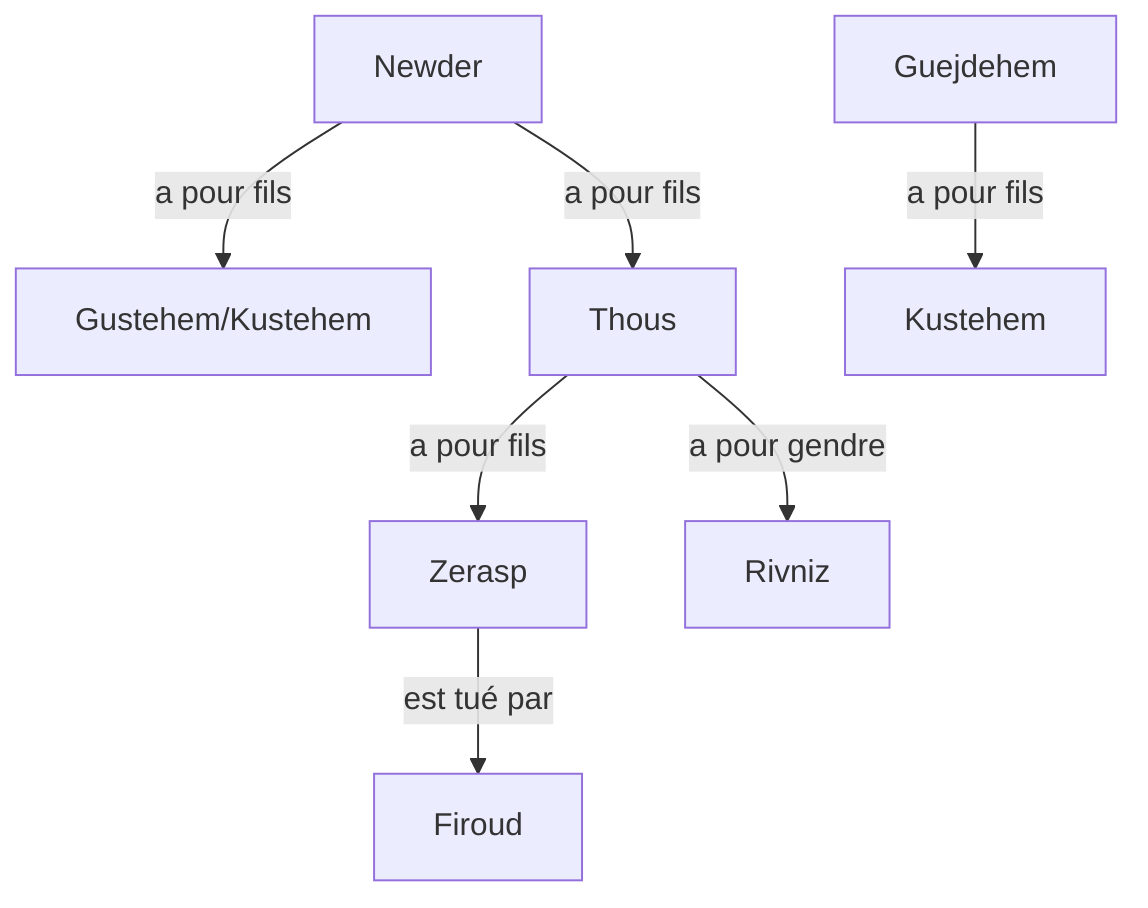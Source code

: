graph TD
Newder --a pour fils--> Gustehem/Kustehem
Newder --a pour fils--> Thous
Guejdehem --a pour fils--> Kustehem
Thous --a pour fils--> Zerasp
Thous --a pour gendre--> Rivniz
Zerasp --est tué par--> Firoud